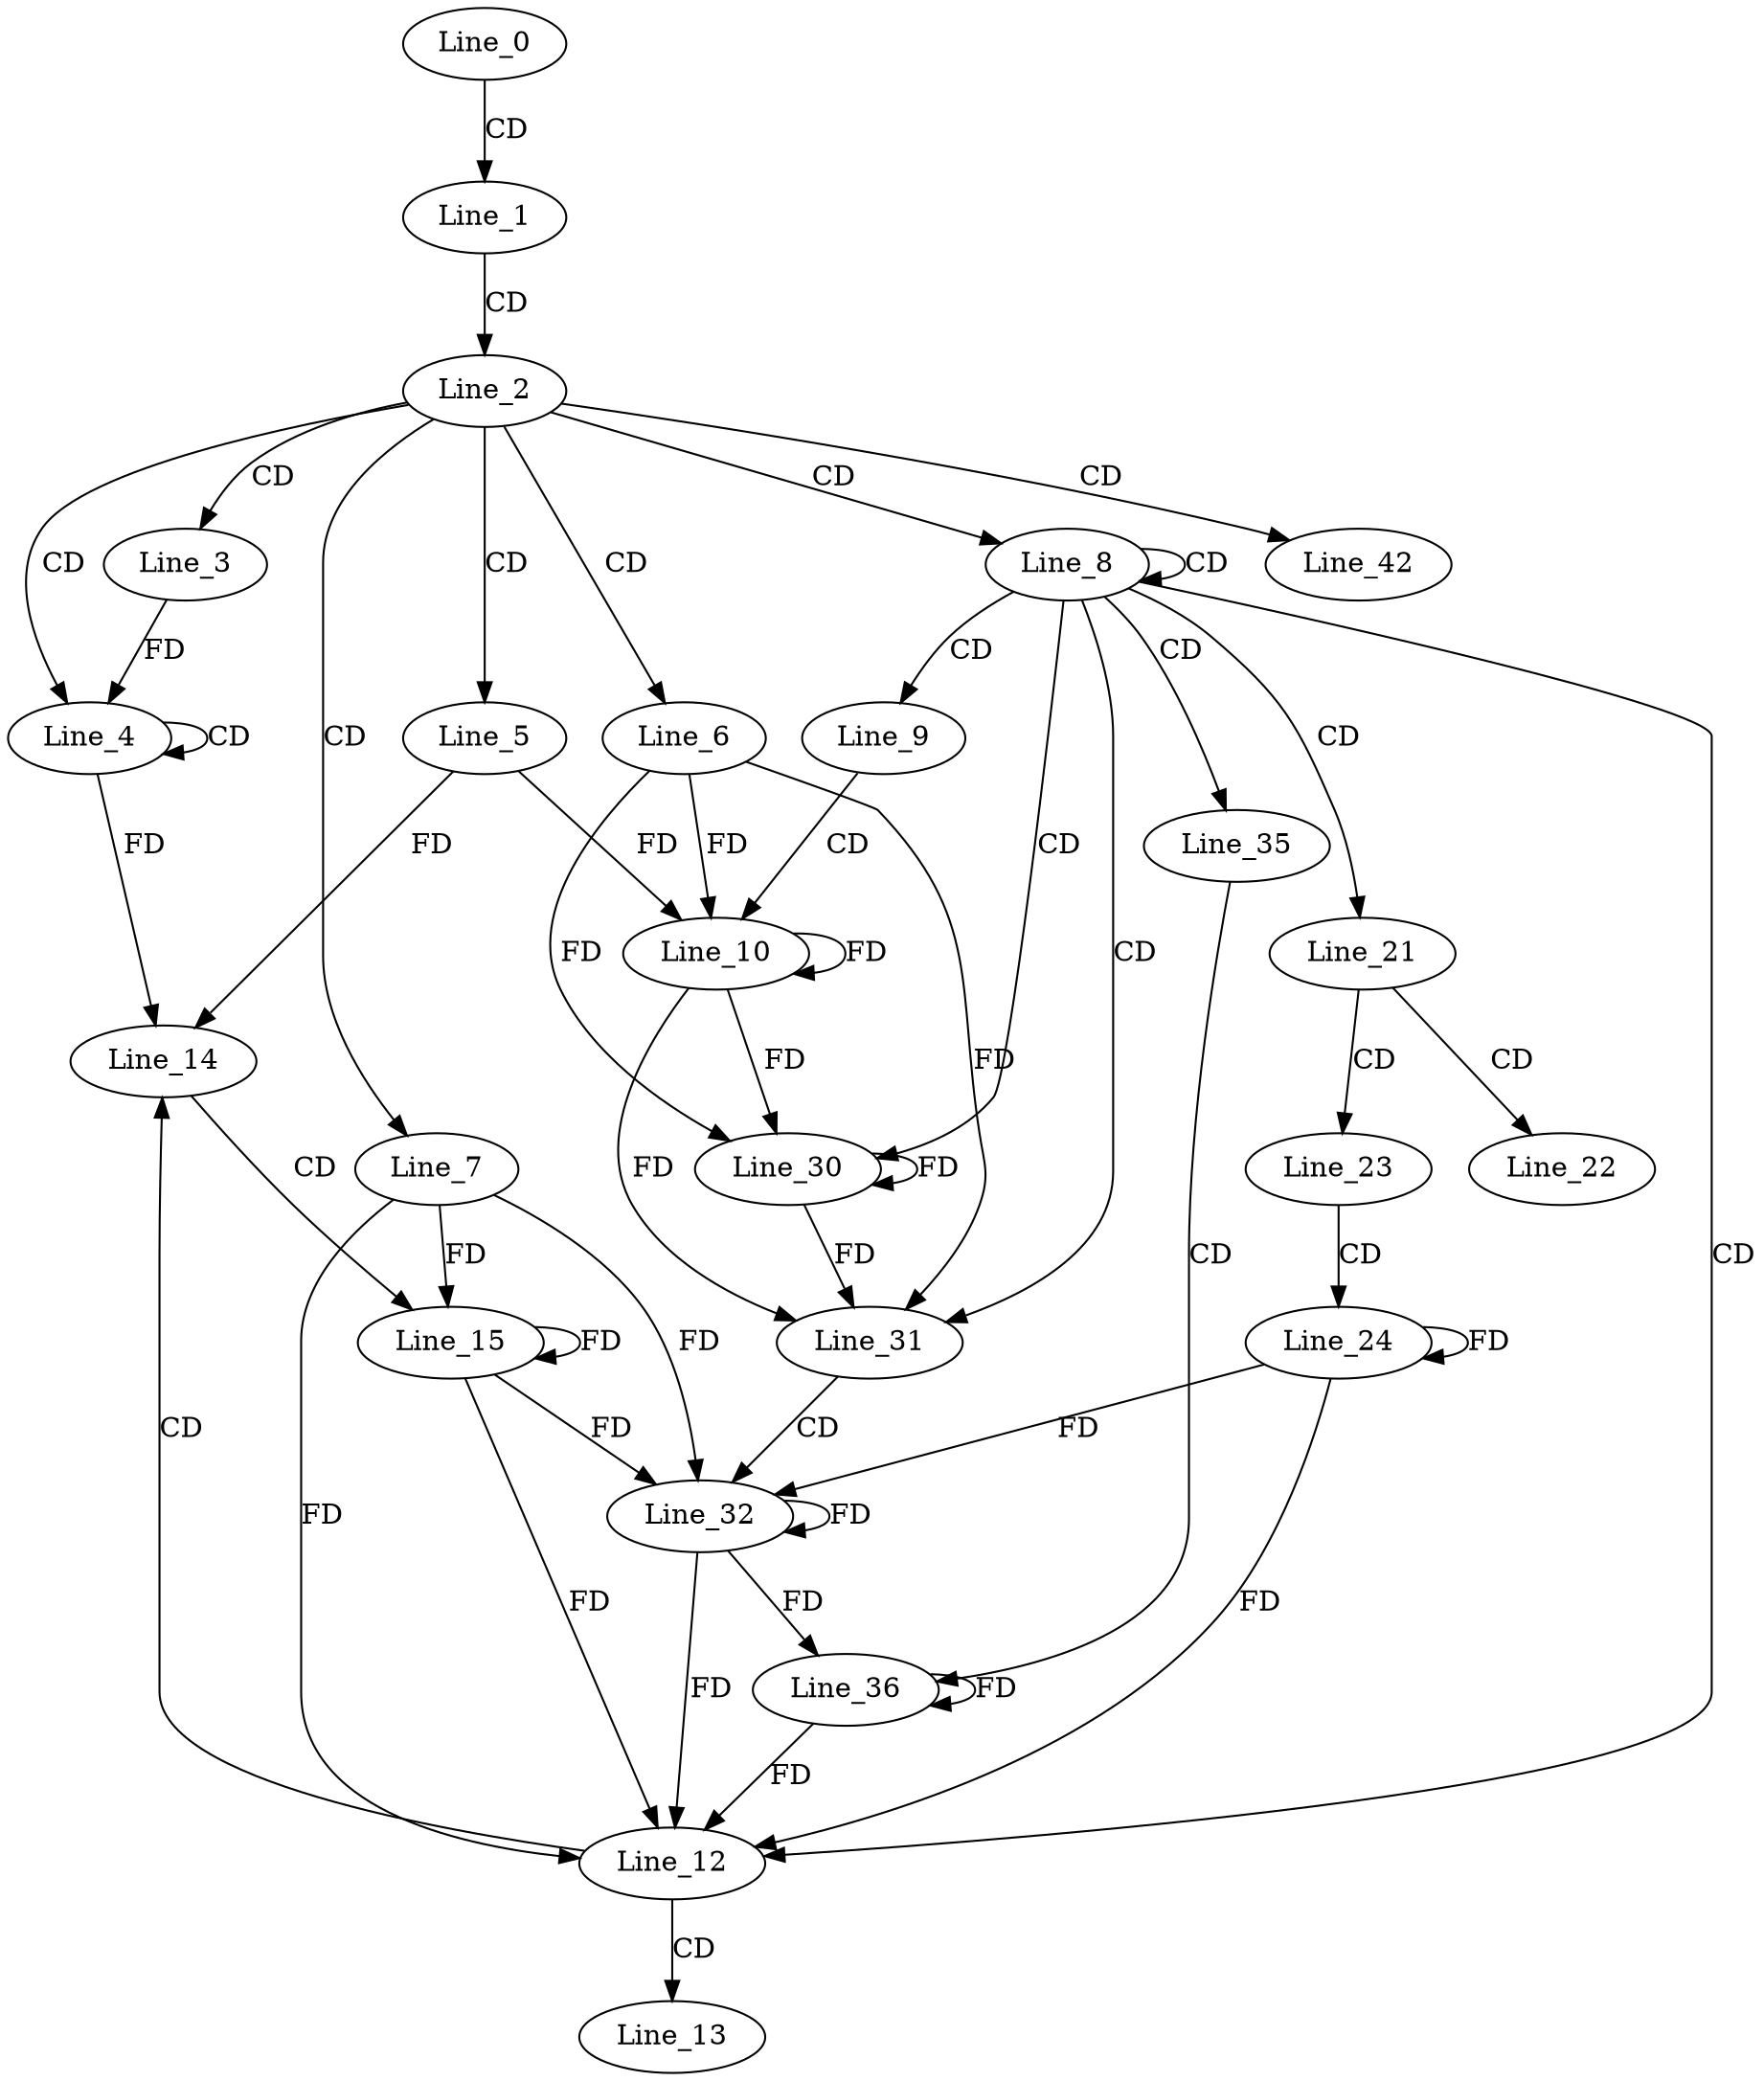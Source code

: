 digraph G {
  Line_0;
  Line_1;
  Line_2;
  Line_3;
  Line_4;
  Line_4;
  Line_4;
  Line_5;
  Line_6;
  Line_7;
  Line_8;
  Line_9;
  Line_10;
  Line_12;
  Line_13;
  Line_14;
  Line_14;
  Line_15;
  Line_21;
  Line_22;
  Line_23;
  Line_23;
  Line_24;
  Line_30;
  Line_31;
  Line_32;
  Line_35;
  Line_35;
  Line_36;
  Line_42;
  Line_0 -> Line_1 [ label="CD" ];
  Line_1 -> Line_2 [ label="CD" ];
  Line_2 -> Line_3 [ label="CD" ];
  Line_2 -> Line_4 [ label="CD" ];
  Line_4 -> Line_4 [ label="CD" ];
  Line_3 -> Line_4 [ label="FD" ];
  Line_2 -> Line_5 [ label="CD" ];
  Line_2 -> Line_6 [ label="CD" ];
  Line_2 -> Line_7 [ label="CD" ];
  Line_2 -> Line_8 [ label="CD" ];
  Line_8 -> Line_8 [ label="CD" ];
  Line_8 -> Line_9 [ label="CD" ];
  Line_9 -> Line_10 [ label="CD" ];
  Line_10 -> Line_10 [ label="FD" ];
  Line_6 -> Line_10 [ label="FD" ];
  Line_5 -> Line_10 [ label="FD" ];
  Line_8 -> Line_12 [ label="CD" ];
  Line_7 -> Line_12 [ label="FD" ];
  Line_12 -> Line_13 [ label="CD" ];
  Line_12 -> Line_14 [ label="CD" ];
  Line_4 -> Line_14 [ label="FD" ];
  Line_5 -> Line_14 [ label="FD" ];
  Line_14 -> Line_15 [ label="CD" ];
  Line_15 -> Line_15 [ label="FD" ];
  Line_7 -> Line_15 [ label="FD" ];
  Line_8 -> Line_21 [ label="CD" ];
  Line_21 -> Line_22 [ label="CD" ];
  Line_21 -> Line_23 [ label="CD" ];
  Line_23 -> Line_24 [ label="CD" ];
  Line_24 -> Line_24 [ label="FD" ];
  Line_8 -> Line_30 [ label="CD" ];
  Line_10 -> Line_30 [ label="FD" ];
  Line_30 -> Line_30 [ label="FD" ];
  Line_6 -> Line_30 [ label="FD" ];
  Line_8 -> Line_31 [ label="CD" ];
  Line_10 -> Line_31 [ label="FD" ];
  Line_30 -> Line_31 [ label="FD" ];
  Line_6 -> Line_31 [ label="FD" ];
  Line_31 -> Line_32 [ label="CD" ];
  Line_15 -> Line_32 [ label="FD" ];
  Line_24 -> Line_32 [ label="FD" ];
  Line_32 -> Line_32 [ label="FD" ];
  Line_7 -> Line_32 [ label="FD" ];
  Line_8 -> Line_35 [ label="CD" ];
  Line_35 -> Line_36 [ label="CD" ];
  Line_32 -> Line_36 [ label="FD" ];
  Line_36 -> Line_36 [ label="FD" ];
  Line_2 -> Line_42 [ label="CD" ];
  Line_15 -> Line_12 [ label="FD" ];
  Line_24 -> Line_12 [ label="FD" ];
  Line_32 -> Line_12 [ label="FD" ];
  Line_36 -> Line_12 [ label="FD" ];
}
